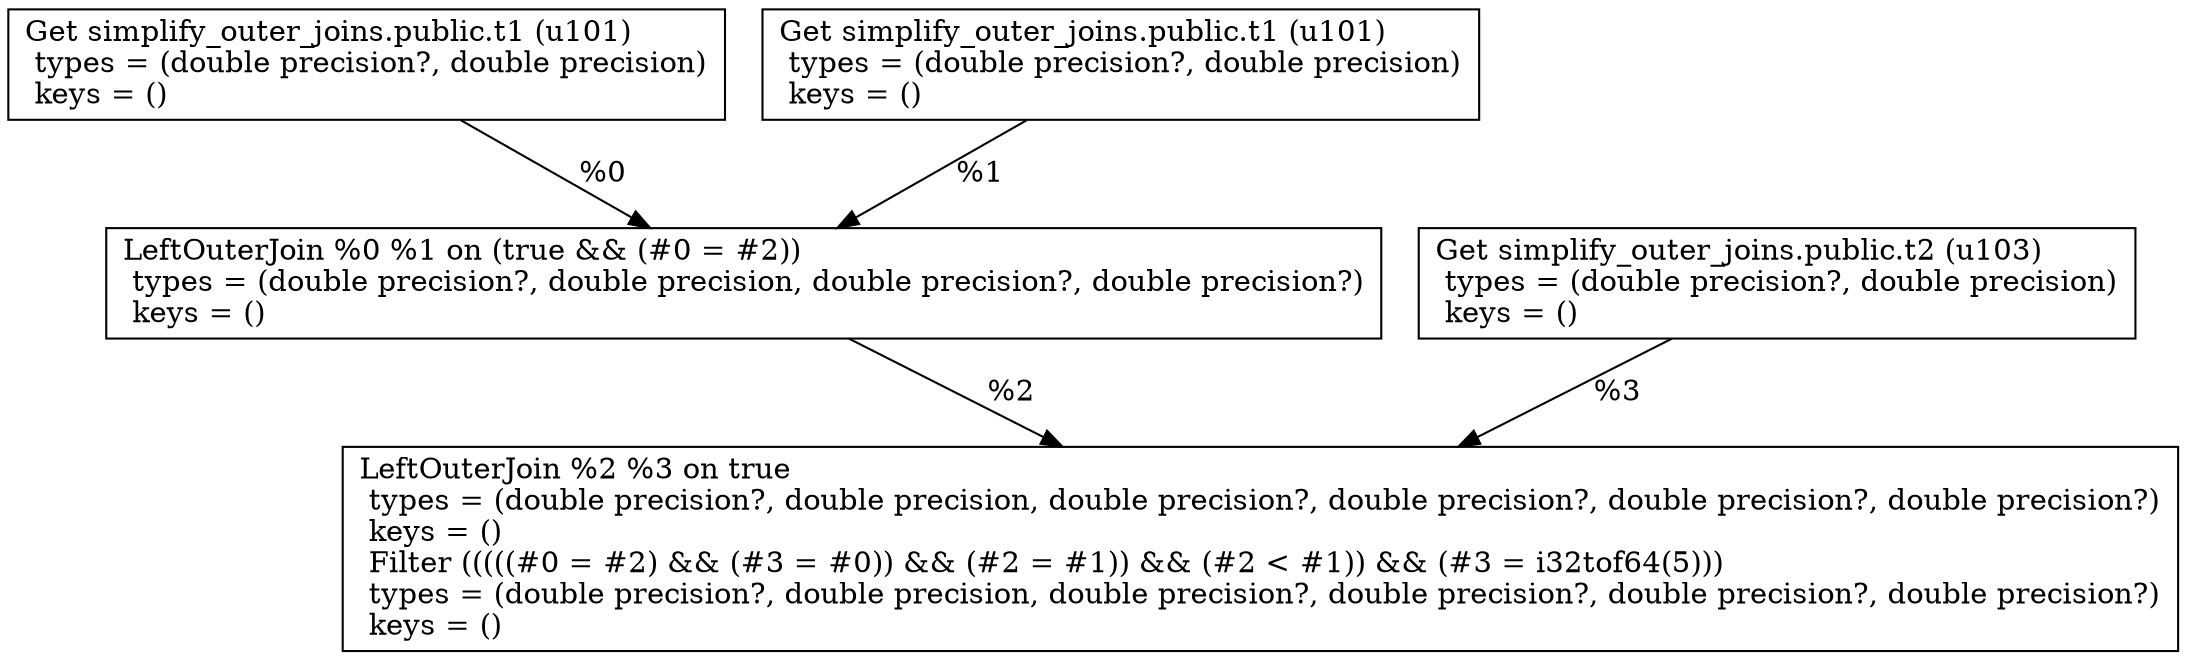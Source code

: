 digraph G {
    node0 [shape = record, label=" Get simplify_outer_joins.public.t1 (u101)\l  types = (double precision?, double precision)\l  keys = ()\l"]
    node1 [shape = record, label=" Get simplify_outer_joins.public.t1 (u101)\l  types = (double precision?, double precision)\l  keys = ()\l"]
    node2 [shape = record, label=" LeftOuterJoin %0 %1 on (true && (#0 = #2))\l  types = (double precision?, double precision, double precision?, double precision?)\l  keys = ()\l"]
    node3 [shape = record, label=" Get simplify_outer_joins.public.t2 (u103)\l  types = (double precision?, double precision)\l  keys = ()\l"]
    node4 [shape = record, label=" LeftOuterJoin %2 %3 on true\l  types = (double precision?, double precision, double precision?, double precision?, double precision?, double precision?)\l  keys = ()\l Filter (((((#0 = #2) && (#3 = #0)) && (#2 = #1)) && (#2 \< #1)) && (#3 = i32tof64(5)))\l  types = (double precision?, double precision, double precision?, double precision?, double precision?, double precision?)\l  keys = ()\l"]
    node0 -> node2 [label = "%0\l"]
    node2 -> node4 [label = "%2\l"]
    node1 -> node2 [label = "%1\l"]
    node3 -> node4 [label = "%3\l"]
}
